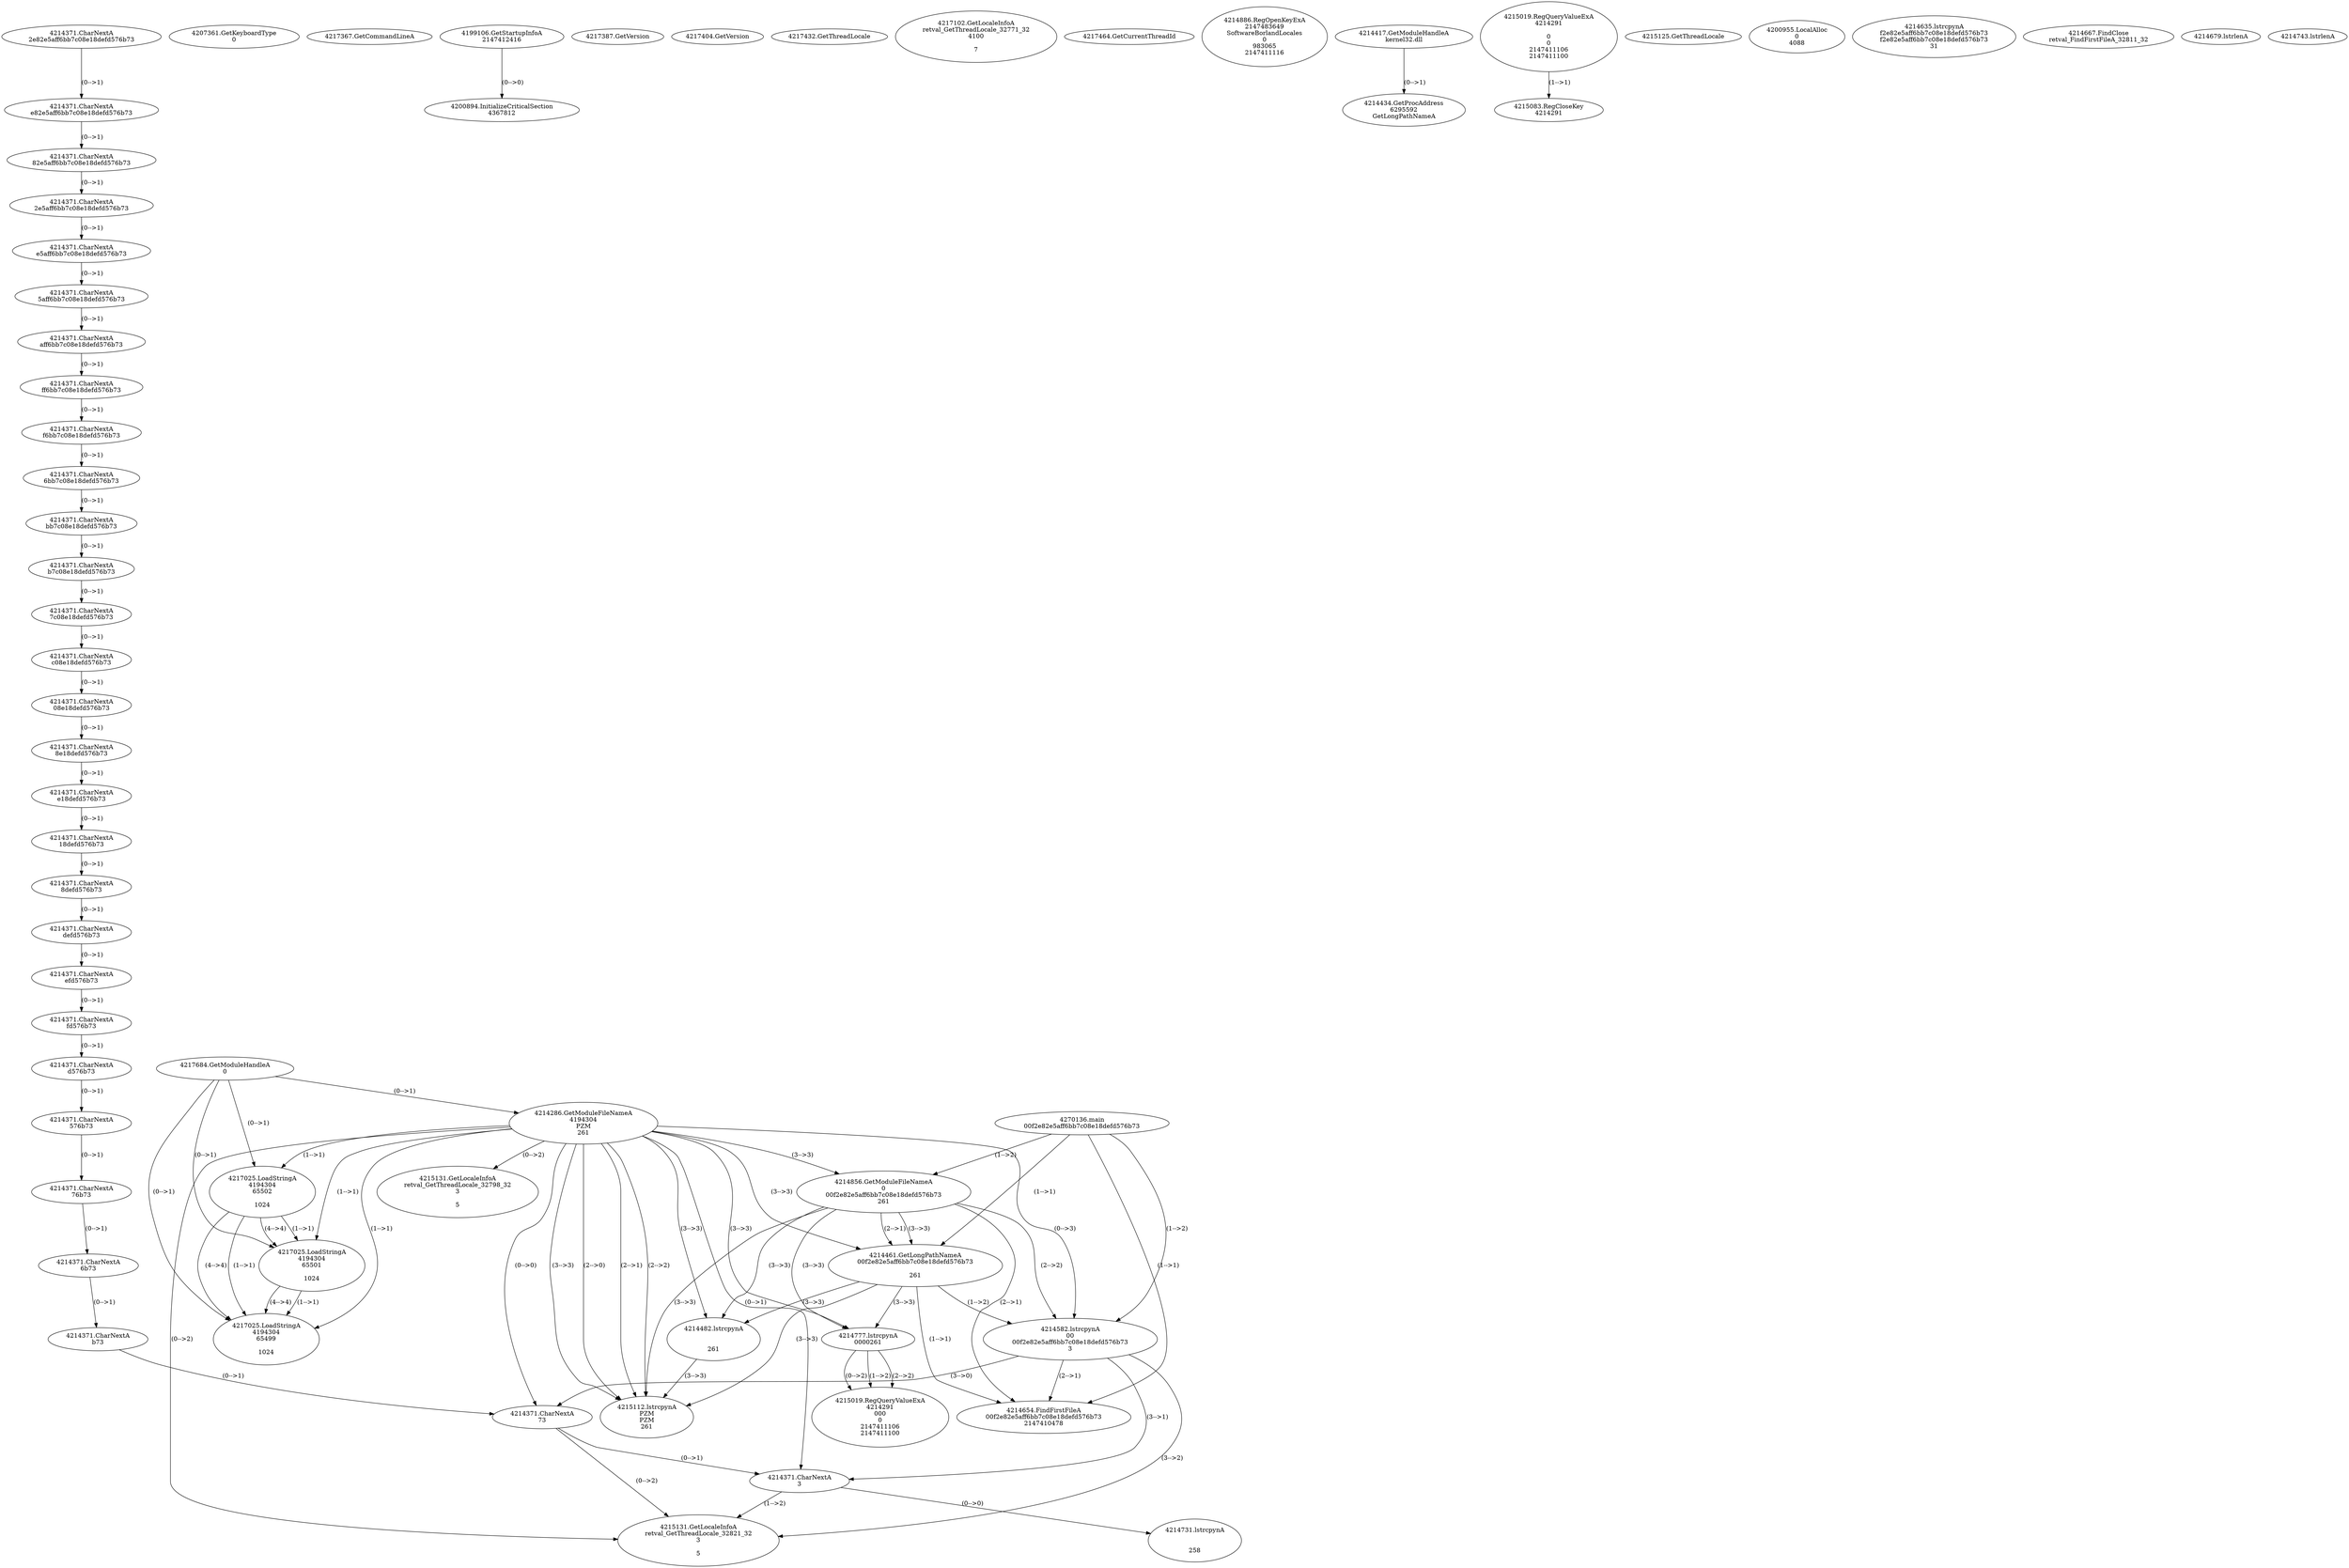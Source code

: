 // Global SCDG with merge call
digraph {
	0 [label="4270136.main
00f2e82e5aff6bb7c08e18defd576b73"]
	1 [label="4217684.GetModuleHandleA
0"]
	2 [label="4207361.GetKeyboardType
0"]
	3 [label="4217367.GetCommandLineA
"]
	4 [label="4199106.GetStartupInfoA
2147412416"]
	5 [label="4217387.GetVersion
"]
	6 [label="4217404.GetVersion
"]
	7 [label="4217432.GetThreadLocale
"]
	8 [label="4217102.GetLocaleInfoA
retval_GetThreadLocale_32771_32
4100

7"]
	9 [label="4217464.GetCurrentThreadId
"]
	10 [label="4214286.GetModuleFileNameA
4194304
PZM
261"]
	1 -> 10 [label="(0-->1)"]
	11 [label="4214856.GetModuleFileNameA
0
00f2e82e5aff6bb7c08e18defd576b73
261"]
	0 -> 11 [label="(1-->2)"]
	10 -> 11 [label="(3-->3)"]
	12 [label="4214886.RegOpenKeyExA
2147483649
Software\Borland\Locales
0
983065
2147411116"]
	13 [label="4214417.GetModuleHandleA
kernel32.dll"]
	14 [label="4214434.GetProcAddress
6295592
GetLongPathNameA"]
	13 -> 14 [label="(0-->1)"]
	15 [label="4214461.GetLongPathNameA
00f2e82e5aff6bb7c08e18defd576b73

261"]
	0 -> 15 [label="(1-->1)"]
	11 -> 15 [label="(2-->1)"]
	10 -> 15 [label="(3-->3)"]
	11 -> 15 [label="(3-->3)"]
	16 [label="4214482.lstrcpynA


261"]
	10 -> 16 [label="(3-->3)"]
	11 -> 16 [label="(3-->3)"]
	15 -> 16 [label="(3-->3)"]
	17 [label="4215019.RegQueryValueExA
4214291

0
0
2147411106
2147411100"]
	18 [label="4215083.RegCloseKey
4214291"]
	17 -> 18 [label="(1-->1)"]
	19 [label="4215112.lstrcpynA
PZM
PZM
261"]
	10 -> 19 [label="(2-->1)"]
	10 -> 19 [label="(2-->2)"]
	10 -> 19 [label="(3-->3)"]
	11 -> 19 [label="(3-->3)"]
	15 -> 19 [label="(3-->3)"]
	16 -> 19 [label="(3-->3)"]
	10 -> 19 [label="(2-->0)"]
	20 [label="4215125.GetThreadLocale
"]
	21 [label="4215131.GetLocaleInfoA
retval_GetThreadLocale_32798_32
3

5"]
	10 -> 21 [label="(0-->2)"]
	22 [label="4217025.LoadStringA
4194304
65502

1024"]
	1 -> 22 [label="(0-->1)"]
	10 -> 22 [label="(1-->1)"]
	23 [label="4217025.LoadStringA
4194304
65501

1024"]
	1 -> 23 [label="(0-->1)"]
	10 -> 23 [label="(1-->1)"]
	22 -> 23 [label="(1-->1)"]
	22 -> 23 [label="(4-->4)"]
	24 [label="4217025.LoadStringA
4194304
65499

1024"]
	1 -> 24 [label="(0-->1)"]
	10 -> 24 [label="(1-->1)"]
	22 -> 24 [label="(1-->1)"]
	23 -> 24 [label="(1-->1)"]
	22 -> 24 [label="(4-->4)"]
	23 -> 24 [label="(4-->4)"]
	25 [label="4200894.InitializeCriticalSection
4367812"]
	4 -> 25 [label="(0-->0)"]
	26 [label="4200955.LocalAlloc
0
4088"]
	27 [label="4214582.lstrcpynA
00
00f2e82e5aff6bb7c08e18defd576b73
3"]
	0 -> 27 [label="(1-->2)"]
	11 -> 27 [label="(2-->2)"]
	15 -> 27 [label="(1-->2)"]
	10 -> 27 [label="(0-->3)"]
	28 [label="4214371.CharNextA
2e82e5aff6bb7c08e18defd576b73"]
	29 [label="4214371.CharNextA
e82e5aff6bb7c08e18defd576b73"]
	28 -> 29 [label="(0-->1)"]
	30 [label="4214371.CharNextA
82e5aff6bb7c08e18defd576b73"]
	29 -> 30 [label="(0-->1)"]
	31 [label="4214371.CharNextA
2e5aff6bb7c08e18defd576b73"]
	30 -> 31 [label="(0-->1)"]
	32 [label="4214371.CharNextA
e5aff6bb7c08e18defd576b73"]
	31 -> 32 [label="(0-->1)"]
	33 [label="4214371.CharNextA
5aff6bb7c08e18defd576b73"]
	32 -> 33 [label="(0-->1)"]
	34 [label="4214371.CharNextA
aff6bb7c08e18defd576b73"]
	33 -> 34 [label="(0-->1)"]
	35 [label="4214371.CharNextA
ff6bb7c08e18defd576b73"]
	34 -> 35 [label="(0-->1)"]
	36 [label="4214371.CharNextA
f6bb7c08e18defd576b73"]
	35 -> 36 [label="(0-->1)"]
	37 [label="4214371.CharNextA
6bb7c08e18defd576b73"]
	36 -> 37 [label="(0-->1)"]
	38 [label="4214371.CharNextA
bb7c08e18defd576b73"]
	37 -> 38 [label="(0-->1)"]
	39 [label="4214371.CharNextA
b7c08e18defd576b73"]
	38 -> 39 [label="(0-->1)"]
	40 [label="4214371.CharNextA
7c08e18defd576b73"]
	39 -> 40 [label="(0-->1)"]
	41 [label="4214371.CharNextA
c08e18defd576b73"]
	40 -> 41 [label="(0-->1)"]
	42 [label="4214371.CharNextA
08e18defd576b73"]
	41 -> 42 [label="(0-->1)"]
	43 [label="4214371.CharNextA
8e18defd576b73"]
	42 -> 43 [label="(0-->1)"]
	44 [label="4214371.CharNextA
e18defd576b73"]
	43 -> 44 [label="(0-->1)"]
	45 [label="4214371.CharNextA
18defd576b73"]
	44 -> 45 [label="(0-->1)"]
	46 [label="4214371.CharNextA
8defd576b73"]
	45 -> 46 [label="(0-->1)"]
	47 [label="4214371.CharNextA
defd576b73"]
	46 -> 47 [label="(0-->1)"]
	48 [label="4214371.CharNextA
efd576b73"]
	47 -> 48 [label="(0-->1)"]
	49 [label="4214371.CharNextA
fd576b73"]
	48 -> 49 [label="(0-->1)"]
	50 [label="4214371.CharNextA
d576b73"]
	49 -> 50 [label="(0-->1)"]
	51 [label="4214371.CharNextA
576b73"]
	50 -> 51 [label="(0-->1)"]
	52 [label="4214371.CharNextA
76b73"]
	51 -> 52 [label="(0-->1)"]
	53 [label="4214371.CharNextA
6b73"]
	52 -> 53 [label="(0-->1)"]
	54 [label="4214371.CharNextA
b73"]
	53 -> 54 [label="(0-->1)"]
	55 [label="4214371.CharNextA
73"]
	54 -> 55 [label="(0-->1)"]
	10 -> 55 [label="(0-->0)"]
	27 -> 55 [label="(3-->0)"]
	56 [label="4214371.CharNextA
3"]
	10 -> 56 [label="(0-->1)"]
	27 -> 56 [label="(3-->1)"]
	55 -> 56 [label="(0-->1)"]
	57 [label="4214635.lstrcpynA
f2e82e5aff6bb7c08e18defd576b73
f2e82e5aff6bb7c08e18defd576b73
31"]
	58 [label="4214654.FindFirstFileA
00f2e82e5aff6bb7c08e18defd576b73
2147410478"]
	0 -> 58 [label="(1-->1)"]
	11 -> 58 [label="(2-->1)"]
	15 -> 58 [label="(1-->1)"]
	27 -> 58 [label="(2-->1)"]
	59 [label="4214667.FindClose
retval_FindFirstFileA_32811_32"]
	60 [label="4214679.lstrlenA
"]
	61 [label="4214731.lstrcpynA


258"]
	56 -> 61 [label="(0-->0)"]
	62 [label="4214743.lstrlenA
"]
	63 [label="4214777.lstrcpynA
00\
00\
261"]
	10 -> 63 [label="(3-->3)"]
	11 -> 63 [label="(3-->3)"]
	15 -> 63 [label="(3-->3)"]
	64 [label="4215019.RegQueryValueExA
4214291
00\
0
0
2147411106
2147411100"]
	63 -> 64 [label="(1-->2)"]
	63 -> 64 [label="(2-->2)"]
	63 -> 64 [label="(0-->2)"]
	65 [label="4215131.GetLocaleInfoA
retval_GetThreadLocale_32821_32
3

5"]
	10 -> 65 [label="(0-->2)"]
	27 -> 65 [label="(3-->2)"]
	55 -> 65 [label="(0-->2)"]
	56 -> 65 [label="(1-->2)"]
}

